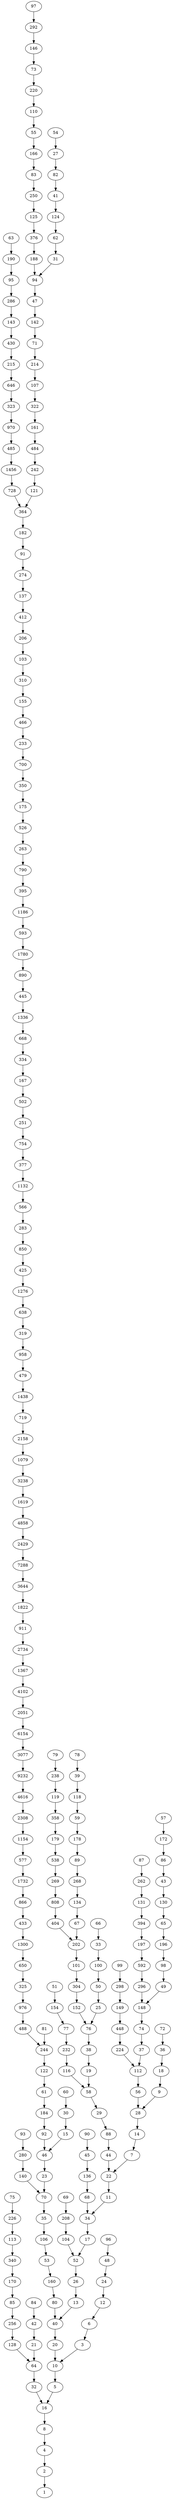 digraph a {
	2 -> 1
	4 -> 2
	8 -> 4
	16 -> 8
	32 -> 16
	64 -> 32
	128 -> 64
	256 -> 128
	85 -> 256
	170 -> 85
	340 -> 170
	113 -> 340
	226 -> 113
	75 -> 226
	21 -> 64
	42 -> 21
	84 -> 42
	5 -> 16
	10 -> 5
	20 -> 10
	40 -> 20
	80 -> 40
	160 -> 80
	53 -> 160
	106 -> 53
	35 -> 106
	70 -> 35
	140 -> 70
	280 -> 140
	93 -> 280
	23 -> 70
	46 -> 23
	92 -> 46
	184 -> 92
	61 -> 184
	122 -> 61
	244 -> 122
	488 -> 244
	976 -> 488
	325 -> 976
	650 -> 325
	1300 -> 650
	433 -> 1300
	866 -> 433
	1732 -> 866
	577 -> 1732
	1154 -> 577
	2308 -> 1154
	4616 -> 2308
	9232 -> 4616
	3077 -> 9232
	6154 -> 3077
	2051 -> 6154
	4102 -> 2051
	1367 -> 4102
	2734 -> 1367
	911 -> 2734
	1822 -> 911
	3644 -> 1822
	7288 -> 3644
	2429 -> 7288
	4858 -> 2429
	1619 -> 4858
	3238 -> 1619
	1079 -> 3238
	2158 -> 1079
	719 -> 2158
	1438 -> 719
	479 -> 1438
	958 -> 479
	319 -> 958
	638 -> 319
	1276 -> 638
	425 -> 1276
	850 -> 425
	283 -> 850
	566 -> 283
	1132 -> 566
	377 -> 1132
	754 -> 377
	251 -> 754
	502 -> 251
	167 -> 502
	334 -> 167
	668 -> 334
	1336 -> 668
	445 -> 1336
	890 -> 445
	1780 -> 890
	593 -> 1780
	1186 -> 593
	395 -> 1186
	790 -> 395
	263 -> 790
	526 -> 263
	175 -> 526
	350 -> 175
	700 -> 350
	233 -> 700
	466 -> 233
	155 -> 466
	310 -> 155
	103 -> 310
	206 -> 103
	412 -> 206
	137 -> 412
	274 -> 137
	91 -> 274
	182 -> 91
	364 -> 182
	728 -> 364
	1456 -> 728
	485 -> 1456
	970 -> 485
	323 -> 970
	646 -> 323
	215 -> 646
	430 -> 215
	143 -> 430
	286 -> 143
	95 -> 286
	190 -> 95
	63 -> 190
	121 -> 364
	242 -> 121
	484 -> 242
	161 -> 484
	322 -> 161
	107 -> 322
	214 -> 107
	71 -> 214
	142 -> 71
	47 -> 142
	94 -> 47
	188 -> 94
	376 -> 188
	125 -> 376
	250 -> 125
	83 -> 250
	166 -> 83
	55 -> 166
	110 -> 55
	220 -> 110
	73 -> 220
	146 -> 73
	292 -> 146
	97 -> 292
	31 -> 94
	62 -> 31
	124 -> 62
	41 -> 124
	82 -> 41
	27 -> 82
	54 -> 27
	81 -> 244
	15 -> 46
	30 -> 15
	60 -> 30
	13 -> 40
	26 -> 13
	52 -> 26
	104 -> 52
	208 -> 104
	69 -> 208
	17 -> 52
	34 -> 17
	68 -> 34
	136 -> 68
	45 -> 136
	90 -> 45
	11 -> 34
	22 -> 11
	44 -> 22
	88 -> 44
	29 -> 88
	58 -> 29
	116 -> 58
	232 -> 116
	77 -> 232
	154 -> 77
	51 -> 154
	19 -> 58
	38 -> 19
	76 -> 38
	152 -> 76
	304 -> 152
	101 -> 304
	202 -> 101
	404 -> 202
	808 -> 404
	269 -> 808
	538 -> 269
	179 -> 538
	358 -> 179
	119 -> 358
	238 -> 119
	79 -> 238
	67 -> 202
	134 -> 67
	268 -> 134
	89 -> 268
	178 -> 89
	59 -> 178
	118 -> 59
	39 -> 118
	78 -> 39
	25 -> 76
	50 -> 25
	100 -> 50
	33 -> 100
	66 -> 33
	7 -> 22
	14 -> 7
	28 -> 14
	56 -> 28
	112 -> 56
	224 -> 112
	448 -> 224
	149 -> 448
	298 -> 149
	99 -> 298
	37 -> 112
	74 -> 37
	148 -> 74
	296 -> 148
	592 -> 296
	197 -> 592
	394 -> 197
	131 -> 394
	262 -> 131
	87 -> 262
	49 -> 148
	98 -> 49
	196 -> 98
	65 -> 196
	130 -> 65
	43 -> 130
	86 -> 43
	172 -> 86
	57 -> 172
	9 -> 28
	18 -> 9
	36 -> 18
	72 -> 36
	3 -> 10
	6 -> 3
	12 -> 6
	24 -> 12
	48 -> 24
	96 -> 48
}
